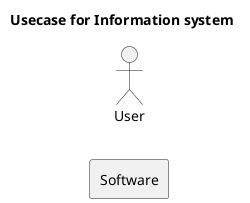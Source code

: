@startuml 
title Usecase for Information system
left to right direction
skinparam packageStyle rect
actor User
rectangle Software {
}
@enduml
